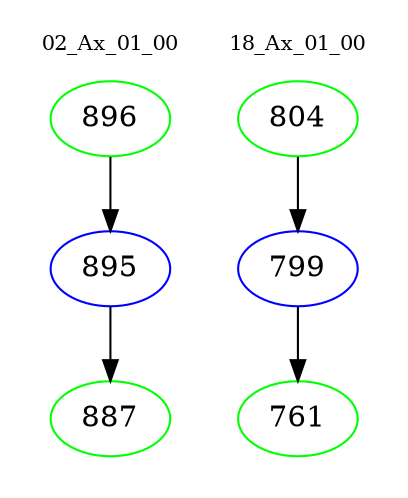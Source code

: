 digraph{
subgraph cluster_0 {
color = white
label = "02_Ax_01_00";
fontsize=10;
T0_896 [label="896", color="green"]
T0_896 -> T0_895 [color="black"]
T0_895 [label="895", color="blue"]
T0_895 -> T0_887 [color="black"]
T0_887 [label="887", color="green"]
}
subgraph cluster_1 {
color = white
label = "18_Ax_01_00";
fontsize=10;
T1_804 [label="804", color="green"]
T1_804 -> T1_799 [color="black"]
T1_799 [label="799", color="blue"]
T1_799 -> T1_761 [color="black"]
T1_761 [label="761", color="green"]
}
}
